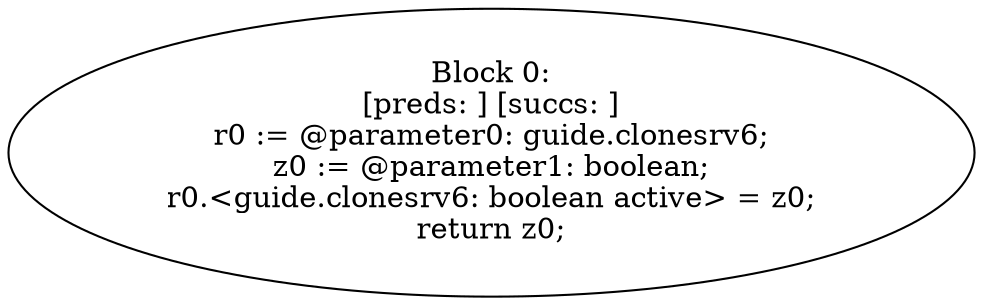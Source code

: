 digraph "unitGraph" {
    "Block 0:
[preds: ] [succs: ]
r0 := @parameter0: guide.clonesrv6;
z0 := @parameter1: boolean;
r0.<guide.clonesrv6: boolean active> = z0;
return z0;
"
}
